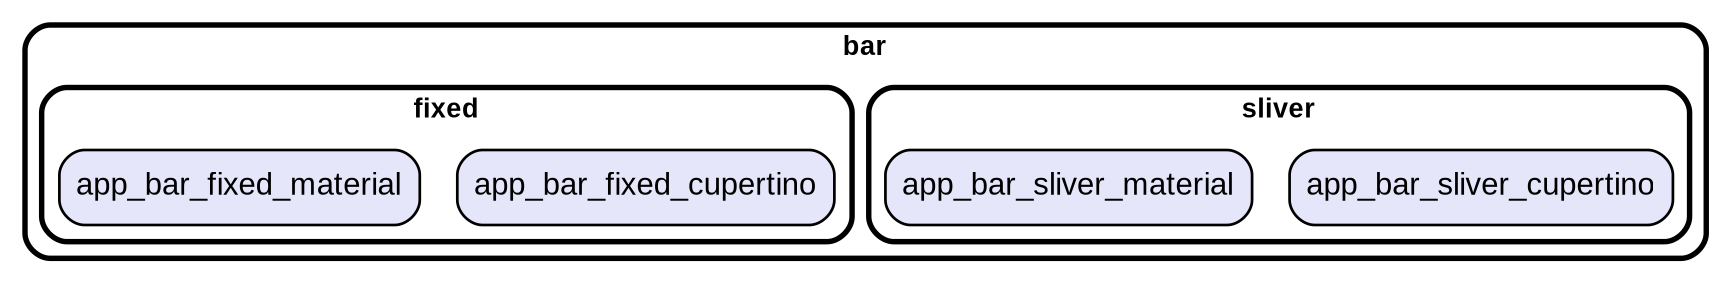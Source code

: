 digraph "" {
  graph [style=rounded fontname="Arial Black" fontsize=13 penwidth=2.6];
  node [shape=rect style="filled,rounded" fontname=Arial fontsize=15 fillcolor=Lavender penwidth=1.3];
  edge [penwidth=1.3];
  "/sliver/app_bar_sliver_cupertino.dart" [label="app_bar_sliver_cupertino"];
  "/sliver/app_bar_sliver_material.dart" [label="app_bar_sliver_material"];
  "/fixed/app_bar_fixed_cupertino.dart" [label="app_bar_fixed_cupertino"];
  "/fixed/app_bar_fixed_material.dart" [label="app_bar_fixed_material"];
  subgraph "cluster~" {
    label="bar";
    subgraph "cluster~/sliver" {
      label="sliver";
      "/sliver/app_bar_sliver_cupertino.dart";
      "/sliver/app_bar_sliver_material.dart";
    }
    subgraph "cluster~/fixed" {
      label="fixed";
      "/fixed/app_bar_fixed_cupertino.dart";
      "/fixed/app_bar_fixed_material.dart";
    }
  }
}
